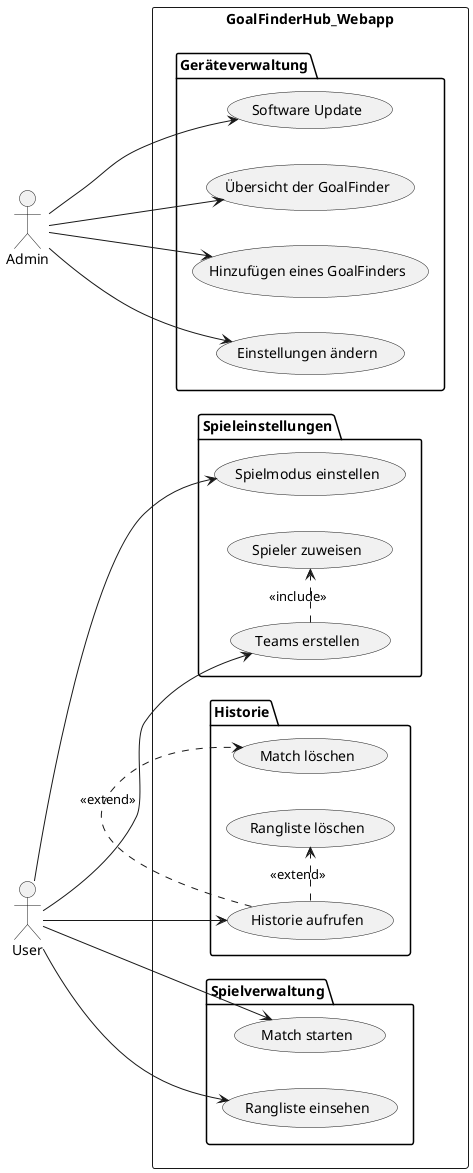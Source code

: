 @startuml UCD
left to right direction

rectangle GoalFinderHub_Webapp {
    package "Geräteverwaltung" {
        (Übersicht der GoalFinder)
        (Hinzufügen eines GoalFinders)
        (Einstellungen ändern)
        (Software Update)
    }
    package "Spieleinstellungen" {
        (Spielmodus einstellen)
        (Teams erstellen)
        (Spieler zuweisen)
    }
    package "Spielverwaltung" {
        (Match starten)
        (Rangliste einsehen)
    }
    package "Historie" {
        (Historie aufrufen)
        (Match löschen)
        (Rangliste löschen)
    }
}

:Admin: --> (Übersicht der GoalFinder)
:Admin: --> (Hinzufügen eines GoalFinders)
:Admin: --> (Einstellungen ändern)
:Admin: --> (Software Update)

:User: --> (Spielmodus einstellen)
:User: --> (Teams erstellen)
:User: --> (Match starten)
:User: --> (Rangliste einsehen)
:User: --> (Historie aufrufen)


(Teams erstellen) .> (Spieler zuweisen) : <<include>>
(Historie aufrufen) .> (Match löschen) : <<extend>>
(Historie aufrufen) .> (Rangliste löschen) : <<extend>>
@enduml
